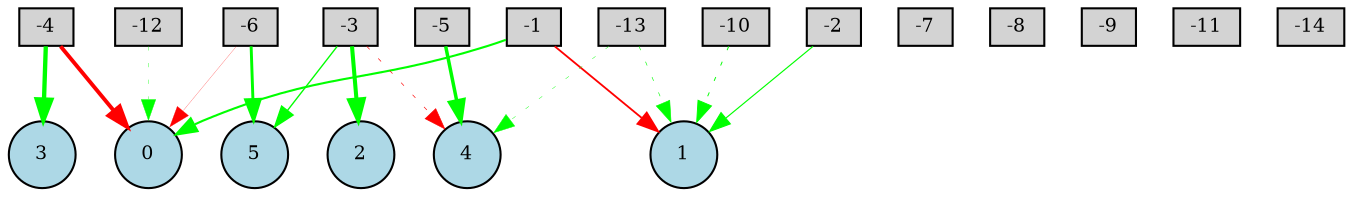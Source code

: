 digraph {
	node [fontsize=9 height=0.2 shape=circle width=0.2]
	-1 [fillcolor=lightgray shape=box style=filled]
	-2 [fillcolor=lightgray shape=box style=filled]
	-3 [fillcolor=lightgray shape=box style=filled]
	-4 [fillcolor=lightgray shape=box style=filled]
	-5 [fillcolor=lightgray shape=box style=filled]
	-6 [fillcolor=lightgray shape=box style=filled]
	-7 [fillcolor=lightgray shape=box style=filled]
	-8 [fillcolor=lightgray shape=box style=filled]
	-9 [fillcolor=lightgray shape=box style=filled]
	-10 [fillcolor=lightgray shape=box style=filled]
	-11 [fillcolor=lightgray shape=box style=filled]
	-12 [fillcolor=lightgray shape=box style=filled]
	-13 [fillcolor=lightgray shape=box style=filled]
	-14 [fillcolor=lightgray shape=box style=filled]
	0 [fillcolor=lightblue style=filled]
	1 [fillcolor=lightblue style=filled]
	2 [fillcolor=lightblue style=filled]
	3 [fillcolor=lightblue style=filled]
	4 [fillcolor=lightblue style=filled]
	5 [fillcolor=lightblue style=filled]
	-1 -> 0 [color=green penwidth=1.0116051457844033 style=solid]
	-1 -> 1 [color=red penwidth=0.8762864759092834 style=solid]
	-2 -> 1 [color=green penwidth=0.5520833232863304 style=solid]
	-3 -> 2 [color=green penwidth=1.9515434789650792 style=solid]
	-3 -> 4 [color=red penwidth=0.31079943386211406 style=dotted]
	-4 -> 0 [color=red penwidth=1.8853785852817333 style=solid]
	-4 -> 3 [color=green penwidth=2.0815085712216 style=solid]
	-5 -> 4 [color=green penwidth=1.672097099060707 style=solid]
	-6 -> 5 [color=green penwidth=1.4101506085414006 style=solid]
	-12 -> 0 [color=green penwidth=0.1807272069114087 style=dotted]
	-13 -> 4 [color=green penwidth=0.1982960352571063 style=dotted]
	-10 -> 1 [color=green penwidth=0.454667472816482 style=dotted]
	-13 -> 1 [color=green penwidth=0.2933829336299412 style=dotted]
	-3 -> 5 [color=green penwidth=0.6594983295334921 style=solid]
	-6 -> 0 [color=red penwidth=0.10803694160491124 style=solid]
}
